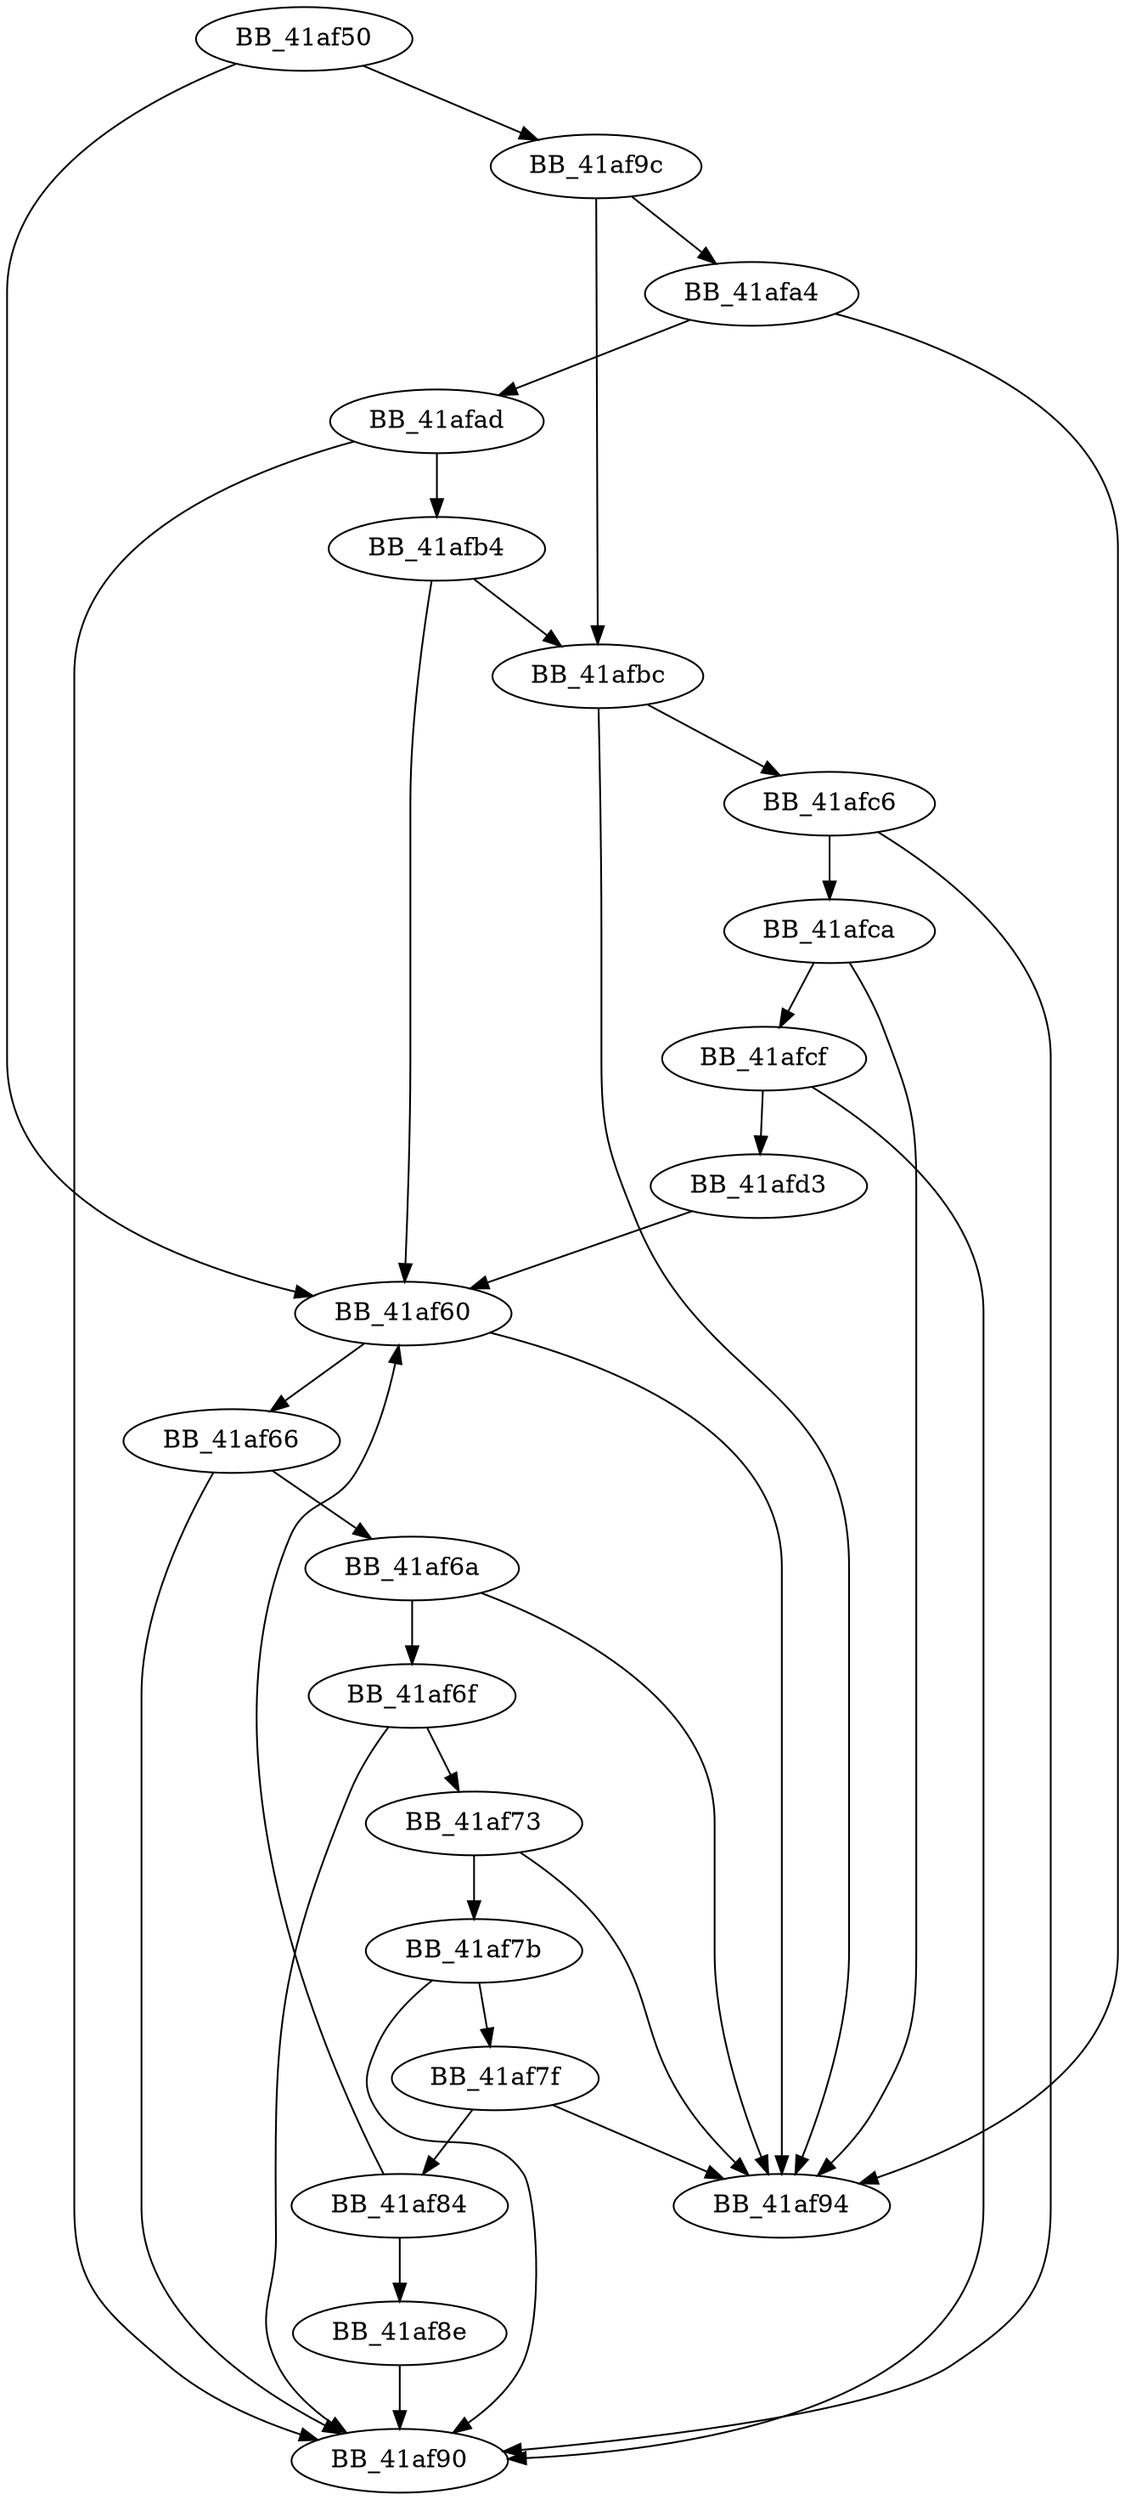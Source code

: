 DiGraph _strcmp{
BB_41af50->BB_41af60
BB_41af50->BB_41af9c
BB_41af60->BB_41af66
BB_41af60->BB_41af94
BB_41af66->BB_41af6a
BB_41af66->BB_41af90
BB_41af6a->BB_41af6f
BB_41af6a->BB_41af94
BB_41af6f->BB_41af73
BB_41af6f->BB_41af90
BB_41af73->BB_41af7b
BB_41af73->BB_41af94
BB_41af7b->BB_41af7f
BB_41af7b->BB_41af90
BB_41af7f->BB_41af84
BB_41af7f->BB_41af94
BB_41af84->BB_41af60
BB_41af84->BB_41af8e
BB_41af8e->BB_41af90
BB_41af9c->BB_41afa4
BB_41af9c->BB_41afbc
BB_41afa4->BB_41af94
BB_41afa4->BB_41afad
BB_41afad->BB_41af90
BB_41afad->BB_41afb4
BB_41afb4->BB_41af60
BB_41afb4->BB_41afbc
BB_41afbc->BB_41af94
BB_41afbc->BB_41afc6
BB_41afc6->BB_41af90
BB_41afc6->BB_41afca
BB_41afca->BB_41af94
BB_41afca->BB_41afcf
BB_41afcf->BB_41af90
BB_41afcf->BB_41afd3
BB_41afd3->BB_41af60
}
